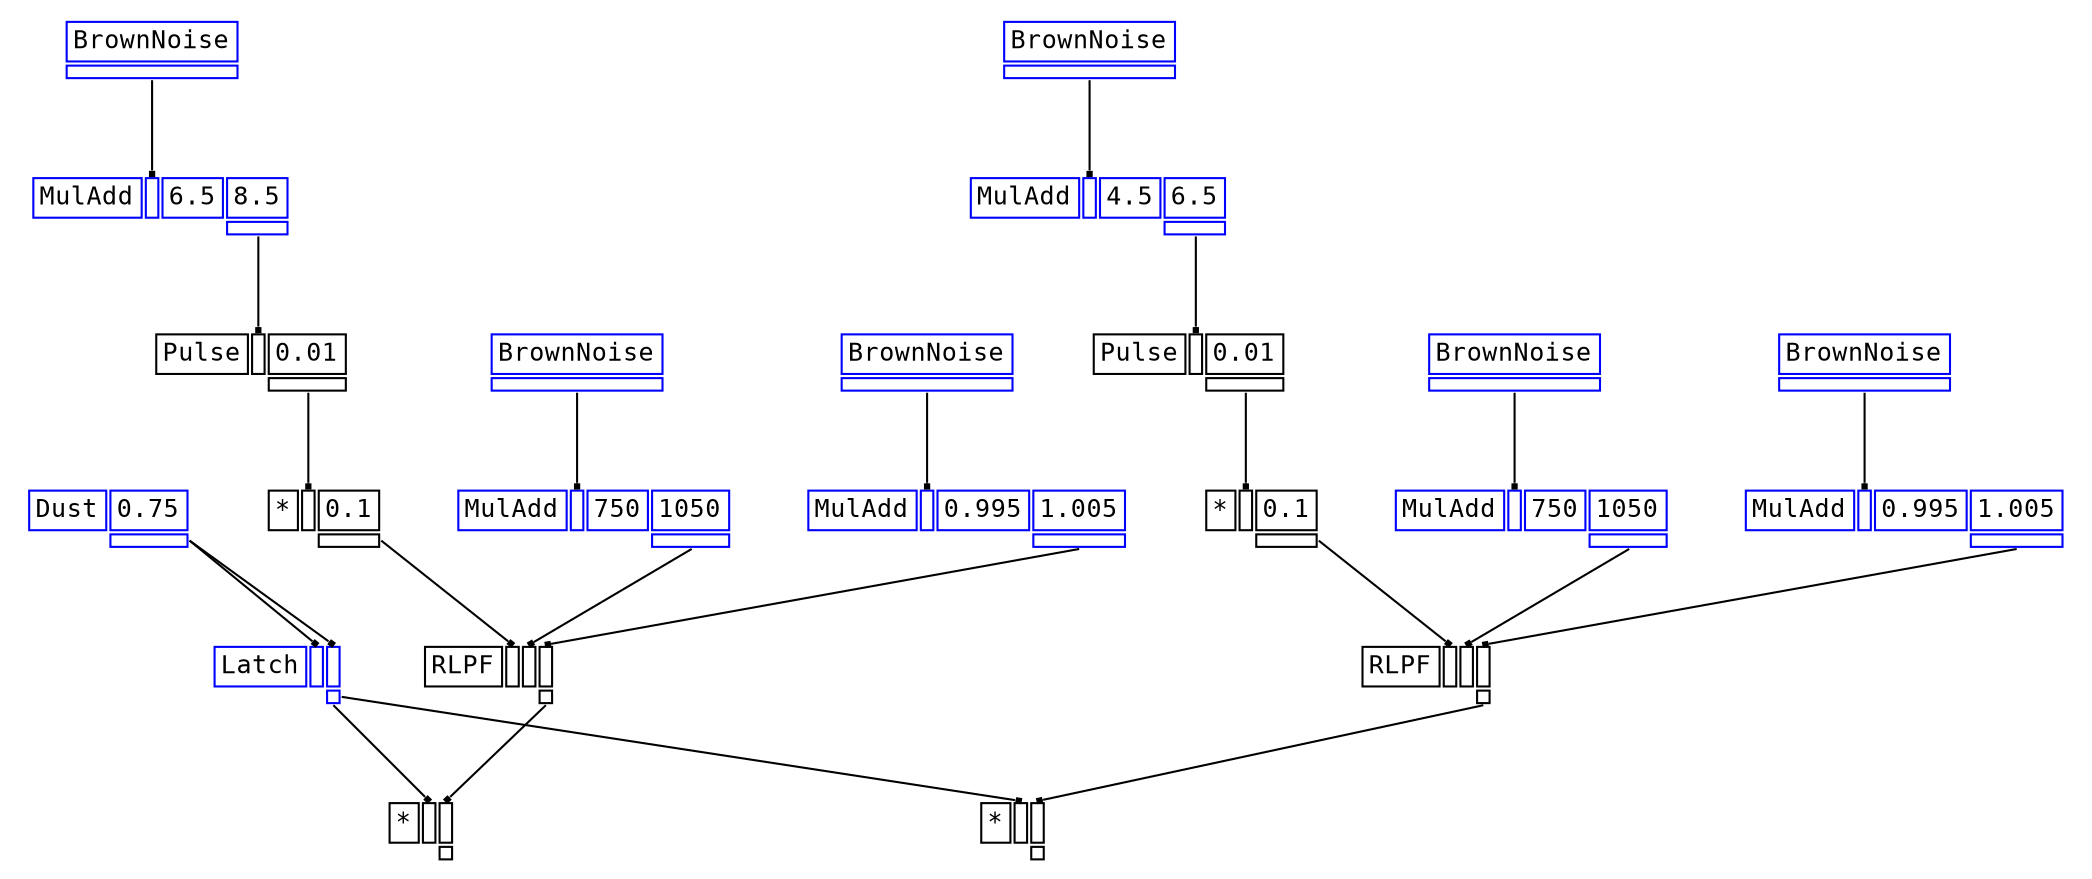 digraph Anonymous {
graph [splines=false];
node [fontsize=12,fontname="Courier"];
edge [arrowhead=box,arrowsize=0.25];
u_1[shape="plaintext",color="blue",label=<<TABLE BORDER="0" CELLBORDER="1"><TR><TD>Dust</TD><TD ID="u_1:K_0">0.75</TD></TR><TR><TD BORDER="0"></TD><TD PORT="o_0" ID="u_1:o_0"></TD></TR></TABLE>>];
u_2[shape="plaintext",color="blue",label=<<TABLE BORDER="0" CELLBORDER="1"><TR><TD>Latch</TD><TD PORT="i_0" ID="u_2:i_0"></TD><TD PORT="i_1" ID="u_2:i_1"></TD></TR><TR><TD BORDER="0"></TD><TD BORDER="0"></TD><TD PORT="o_0" ID="u_2:o_0"></TD></TR></TABLE>>];
u_3[shape="plaintext",color="blue",label=<<TABLE BORDER="0" CELLBORDER="1"><TR><TD>BrownNoise</TD></TR><TR><TD PORT="o_0" ID="u_3:o_0"></TD></TR></TABLE>>];
u_6[shape="plaintext",color="blue",label=<<TABLE BORDER="0" CELLBORDER="1"><TR><TD>MulAdd</TD><TD PORT="i_0" ID="u_6:i_0"></TD><TD ID="u_6:K_1">6.5</TD><TD ID="u_6:K_2">8.5</TD></TR><TR><TD BORDER="0"></TD><TD BORDER="0"></TD><TD BORDER="0"></TD><TD PORT="o_0" ID="u_6:o_0"></TD></TR></TABLE>>];
u_8[shape="plaintext",color="black",label=<<TABLE BORDER="0" CELLBORDER="1"><TR><TD>Pulse</TD><TD PORT="i_0" ID="u_8:i_0"></TD><TD ID="u_8:K_1">0.01</TD></TR><TR><TD BORDER="0"></TD><TD BORDER="0"></TD><TD PORT="o_0" ID="u_8:o_0"></TD></TR></TABLE>>];
u_10[shape="plaintext",color="black",label=<<TABLE BORDER="0" CELLBORDER="1"><TR><TD>*</TD><TD PORT="i_0" ID="u_10:i_0"></TD><TD ID="u_10:K_1">0.1</TD></TR><TR><TD BORDER="0"></TD><TD BORDER="0"></TD><TD PORT="o_0" ID="u_10:o_0"></TD></TR></TABLE>>];
u_11[shape="plaintext",color="blue",label=<<TABLE BORDER="0" CELLBORDER="1"><TR><TD>BrownNoise</TD></TR><TR><TD PORT="o_0" ID="u_11:o_0"></TD></TR></TABLE>>];
u_14[shape="plaintext",color="blue",label=<<TABLE BORDER="0" CELLBORDER="1"><TR><TD>MulAdd</TD><TD PORT="i_0" ID="u_14:i_0"></TD><TD ID="u_14:K_1">750</TD><TD ID="u_14:K_2">1050</TD></TR><TR><TD BORDER="0"></TD><TD BORDER="0"></TD><TD BORDER="0"></TD><TD PORT="o_0" ID="u_14:o_0"></TD></TR></TABLE>>];
u_15[shape="plaintext",color="blue",label=<<TABLE BORDER="0" CELLBORDER="1"><TR><TD>BrownNoise</TD></TR><TR><TD PORT="o_0" ID="u_15:o_0"></TD></TR></TABLE>>];
u_18[shape="plaintext",color="blue",label=<<TABLE BORDER="0" CELLBORDER="1"><TR><TD>MulAdd</TD><TD PORT="i_0" ID="u_18:i_0"></TD><TD ID="u_18:K_1">0.995</TD><TD ID="u_18:K_2">1.005</TD></TR><TR><TD BORDER="0"></TD><TD BORDER="0"></TD><TD BORDER="0"></TD><TD PORT="o_0" ID="u_18:o_0"></TD></TR></TABLE>>];
u_19[shape="plaintext",color="black",label=<<TABLE BORDER="0" CELLBORDER="1"><TR><TD>RLPF</TD><TD PORT="i_0" ID="u_19:i_0"></TD><TD PORT="i_1" ID="u_19:i_1"></TD><TD PORT="i_2" ID="u_19:i_2"></TD></TR><TR><TD BORDER="0"></TD><TD BORDER="0"></TD><TD BORDER="0"></TD><TD PORT="o_0" ID="u_19:o_0"></TD></TR></TABLE>>];
u_20[shape="plaintext",color="black",label=<<TABLE BORDER="0" CELLBORDER="1"><TR><TD>*</TD><TD PORT="i_0" ID="u_20:i_0"></TD><TD PORT="i_1" ID="u_20:i_1"></TD></TR><TR><TD BORDER="0"></TD><TD BORDER="0"></TD><TD PORT="o_0" ID="u_20:o_0"></TD></TR></TABLE>>];
u_21[shape="plaintext",color="blue",label=<<TABLE BORDER="0" CELLBORDER="1"><TR><TD>BrownNoise</TD></TR><TR><TD PORT="o_0" ID="u_21:o_0"></TD></TR></TABLE>>];
u_23[shape="plaintext",color="blue",label=<<TABLE BORDER="0" CELLBORDER="1"><TR><TD>MulAdd</TD><TD PORT="i_0" ID="u_23:i_0"></TD><TD ID="u_23:K_1">4.5</TD><TD ID="u_23:K_2">6.5</TD></TR><TR><TD BORDER="0"></TD><TD BORDER="0"></TD><TD BORDER="0"></TD><TD PORT="o_0" ID="u_23:o_0"></TD></TR></TABLE>>];
u_24[shape="plaintext",color="black",label=<<TABLE BORDER="0" CELLBORDER="1"><TR><TD>Pulse</TD><TD PORT="i_0" ID="u_24:i_0"></TD><TD ID="u_24:K_1">0.01</TD></TR><TR><TD BORDER="0"></TD><TD BORDER="0"></TD><TD PORT="o_0" ID="u_24:o_0"></TD></TR></TABLE>>];
u_25[shape="plaintext",color="black",label=<<TABLE BORDER="0" CELLBORDER="1"><TR><TD>*</TD><TD PORT="i_0" ID="u_25:i_0"></TD><TD ID="u_25:K_1">0.1</TD></TR><TR><TD BORDER="0"></TD><TD BORDER="0"></TD><TD PORT="o_0" ID="u_25:o_0"></TD></TR></TABLE>>];
u_26[shape="plaintext",color="blue",label=<<TABLE BORDER="0" CELLBORDER="1"><TR><TD>BrownNoise</TD></TR><TR><TD PORT="o_0" ID="u_26:o_0"></TD></TR></TABLE>>];
u_27[shape="plaintext",color="blue",label=<<TABLE BORDER="0" CELLBORDER="1"><TR><TD>MulAdd</TD><TD PORT="i_0" ID="u_27:i_0"></TD><TD ID="u_27:K_1">750</TD><TD ID="u_27:K_2">1050</TD></TR><TR><TD BORDER="0"></TD><TD BORDER="0"></TD><TD BORDER="0"></TD><TD PORT="o_0" ID="u_27:o_0"></TD></TR></TABLE>>];
u_28[shape="plaintext",color="blue",label=<<TABLE BORDER="0" CELLBORDER="1"><TR><TD>BrownNoise</TD></TR><TR><TD PORT="o_0" ID="u_28:o_0"></TD></TR></TABLE>>];
u_29[shape="plaintext",color="blue",label=<<TABLE BORDER="0" CELLBORDER="1"><TR><TD>MulAdd</TD><TD PORT="i_0" ID="u_29:i_0"></TD><TD ID="u_29:K_1">0.995</TD><TD ID="u_29:K_2">1.005</TD></TR><TR><TD BORDER="0"></TD><TD BORDER="0"></TD><TD BORDER="0"></TD><TD PORT="o_0" ID="u_29:o_0"></TD></TR></TABLE>>];
u_30[shape="plaintext",color="black",label=<<TABLE BORDER="0" CELLBORDER="1"><TR><TD>RLPF</TD><TD PORT="i_0" ID="u_30:i_0"></TD><TD PORT="i_1" ID="u_30:i_1"></TD><TD PORT="i_2" ID="u_30:i_2"></TD></TR><TR><TD BORDER="0"></TD><TD BORDER="0"></TD><TD BORDER="0"></TD><TD PORT="o_0" ID="u_30:o_0"></TD></TR></TABLE>>];
u_31[shape="plaintext",color="black",label=<<TABLE BORDER="0" CELLBORDER="1"><TR><TD>*</TD><TD PORT="i_0" ID="u_31:i_0"></TD><TD PORT="i_1" ID="u_31:i_1"></TD></TR><TR><TD BORDER="0"></TD><TD BORDER="0"></TD><TD PORT="o_0" ID="u_31:o_0"></TD></TR></TABLE>>];
u_1:o_0 -> u_2:i_0;
u_1:o_0 -> u_2:i_1;
u_3:o_0 -> u_6:i_0;
u_6:o_0 -> u_8:i_0;
u_8:o_0 -> u_10:i_0;
u_11:o_0 -> u_14:i_0;
u_15:o_0 -> u_18:i_0;
u_10:o_0 -> u_19:i_0;
u_14:o_0 -> u_19:i_1;
u_18:o_0 -> u_19:i_2;
u_2:o_0 -> u_20:i_0;
u_19:o_0 -> u_20:i_1;
u_21:o_0 -> u_23:i_0;
u_23:o_0 -> u_24:i_0;
u_24:o_0 -> u_25:i_0;
u_26:o_0 -> u_27:i_0;
u_28:o_0 -> u_29:i_0;
u_25:o_0 -> u_30:i_0;
u_27:o_0 -> u_30:i_1;
u_29:o_0 -> u_30:i_2;
u_2:o_0 -> u_31:i_0;
u_30:o_0 -> u_31:i_1;
}
